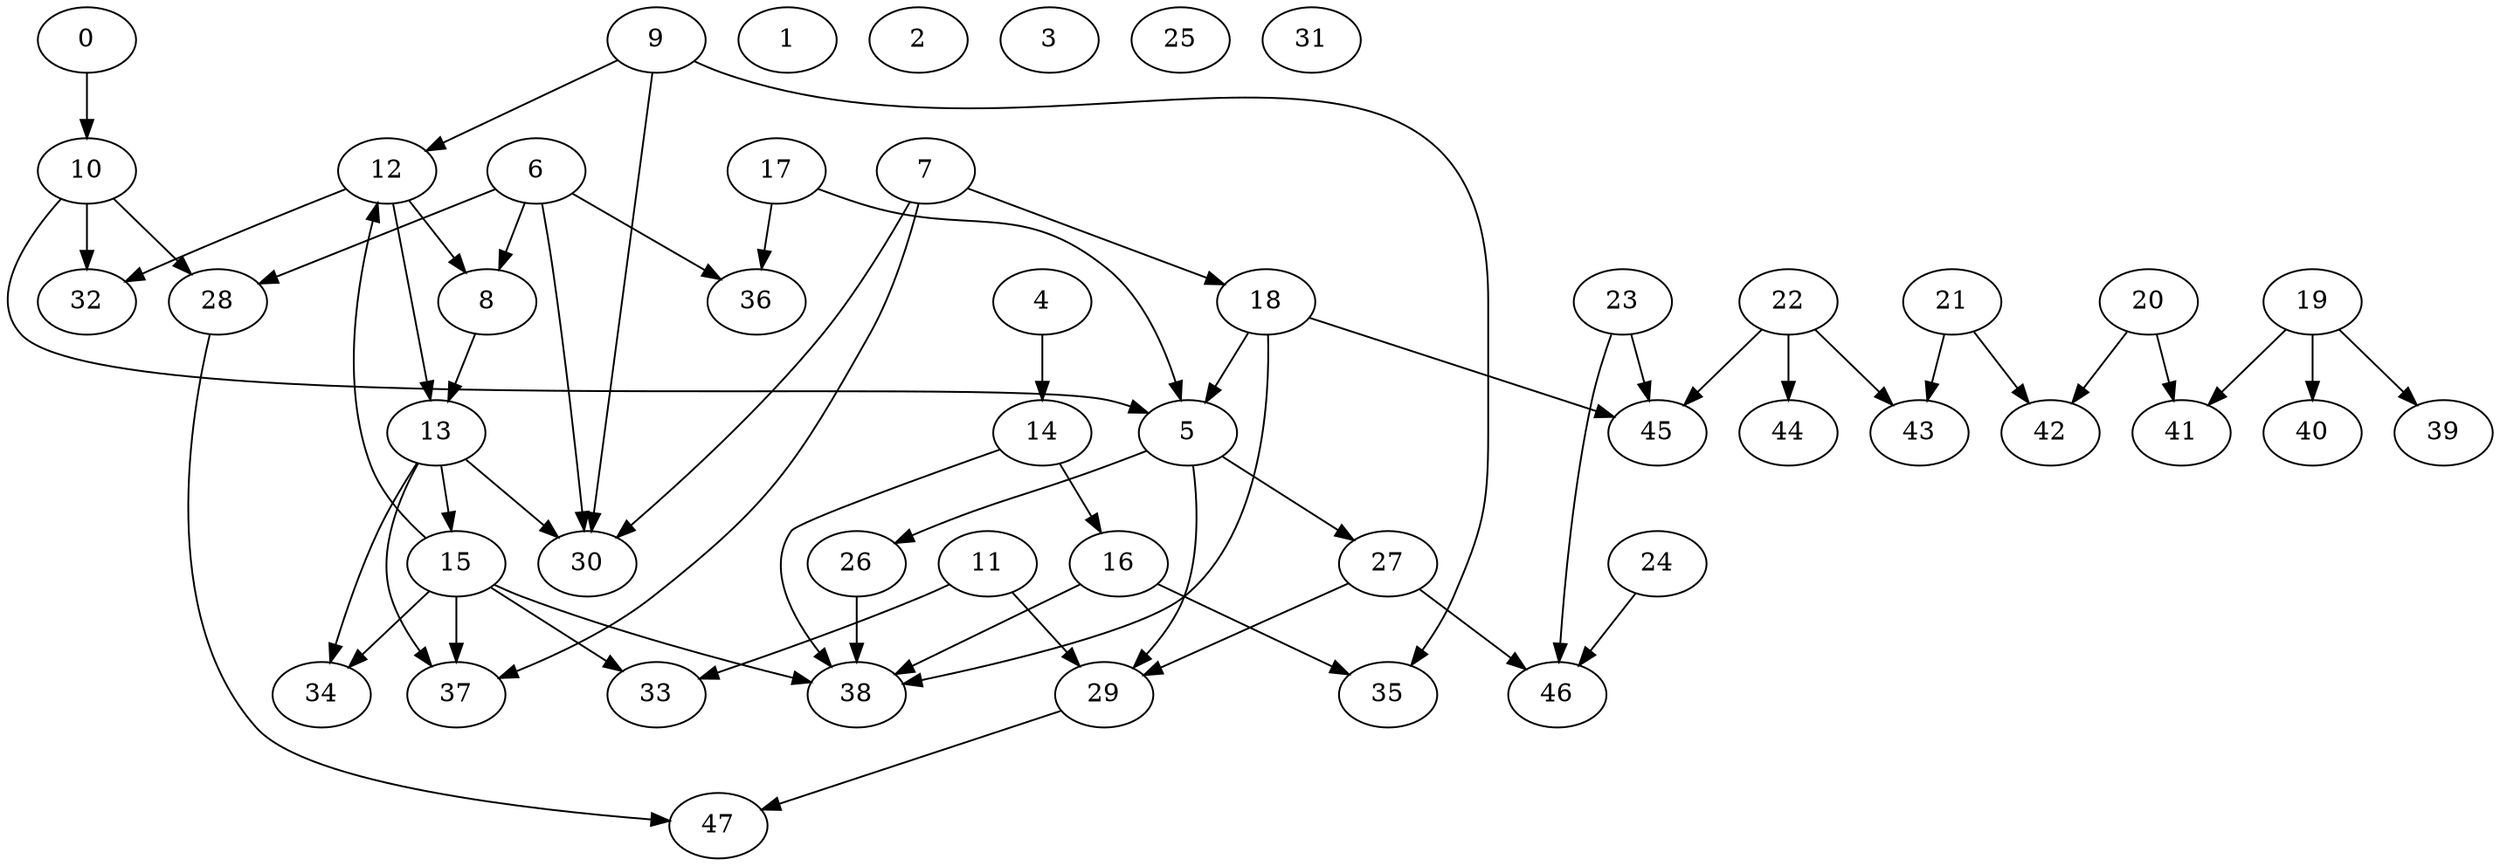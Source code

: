 /* Created by igraph @VERSION@ */
digraph {
  0;
  1;
  2;
  3;
  4;
  5;
  6;
  7;
  8;
  9;
  10;
  11;
  12;
  13;
  14;
  15;
  16;
  17;
  18;
  19;
  20;
  21;
  22;
  23;
  24;
  25;
  26;
  27;
  28;
  29;
  30;
  31;
  32;
  33;
  34;
  35;
  36;
  37;
  38;
  39;
  40;
  41;
  42;
  43;
  44;
  45;
  46;
  47;

  0 -> 10;
  4 -> 14;
  5 -> 26;
  5 -> 27;
  5 -> 29;
  6 -> 8;
  6 -> 28;
  6 -> 30;
  6 -> 36;
  7 -> 18;
  7 -> 30;
  7 -> 37;
  8 -> 13;
  9 -> 12;
  9 -> 30;
  9 -> 35;
  10 -> 5;
  10 -> 28;
  10 -> 32;
  11 -> 29;
  11 -> 33;
  12 -> 8;
  12 -> 13;
  12 -> 32;
  13 -> 15;
  13 -> 30;
  13 -> 34;
  13 -> 37;
  14 -> 16;
  14 -> 38;
  15 -> 12;
  15 -> 33;
  15 -> 34;
  15 -> 37;
  15 -> 38;
  16 -> 35;
  16 -> 38;
  17 -> 5;
  17 -> 36;
  18 -> 5;
  18 -> 38;
  18 -> 45;
  19 -> 39;
  19 -> 40;
  19 -> 41;
  20 -> 41;
  20 -> 42;
  21 -> 42;
  21 -> 43;
  22 -> 43;
  22 -> 44;
  22 -> 45;
  23 -> 45;
  23 -> 46;
  24 -> 46;
  26 -> 38;
  27 -> 29;
  27 -> 46;
  28 -> 47;
  29 -> 47;
}
